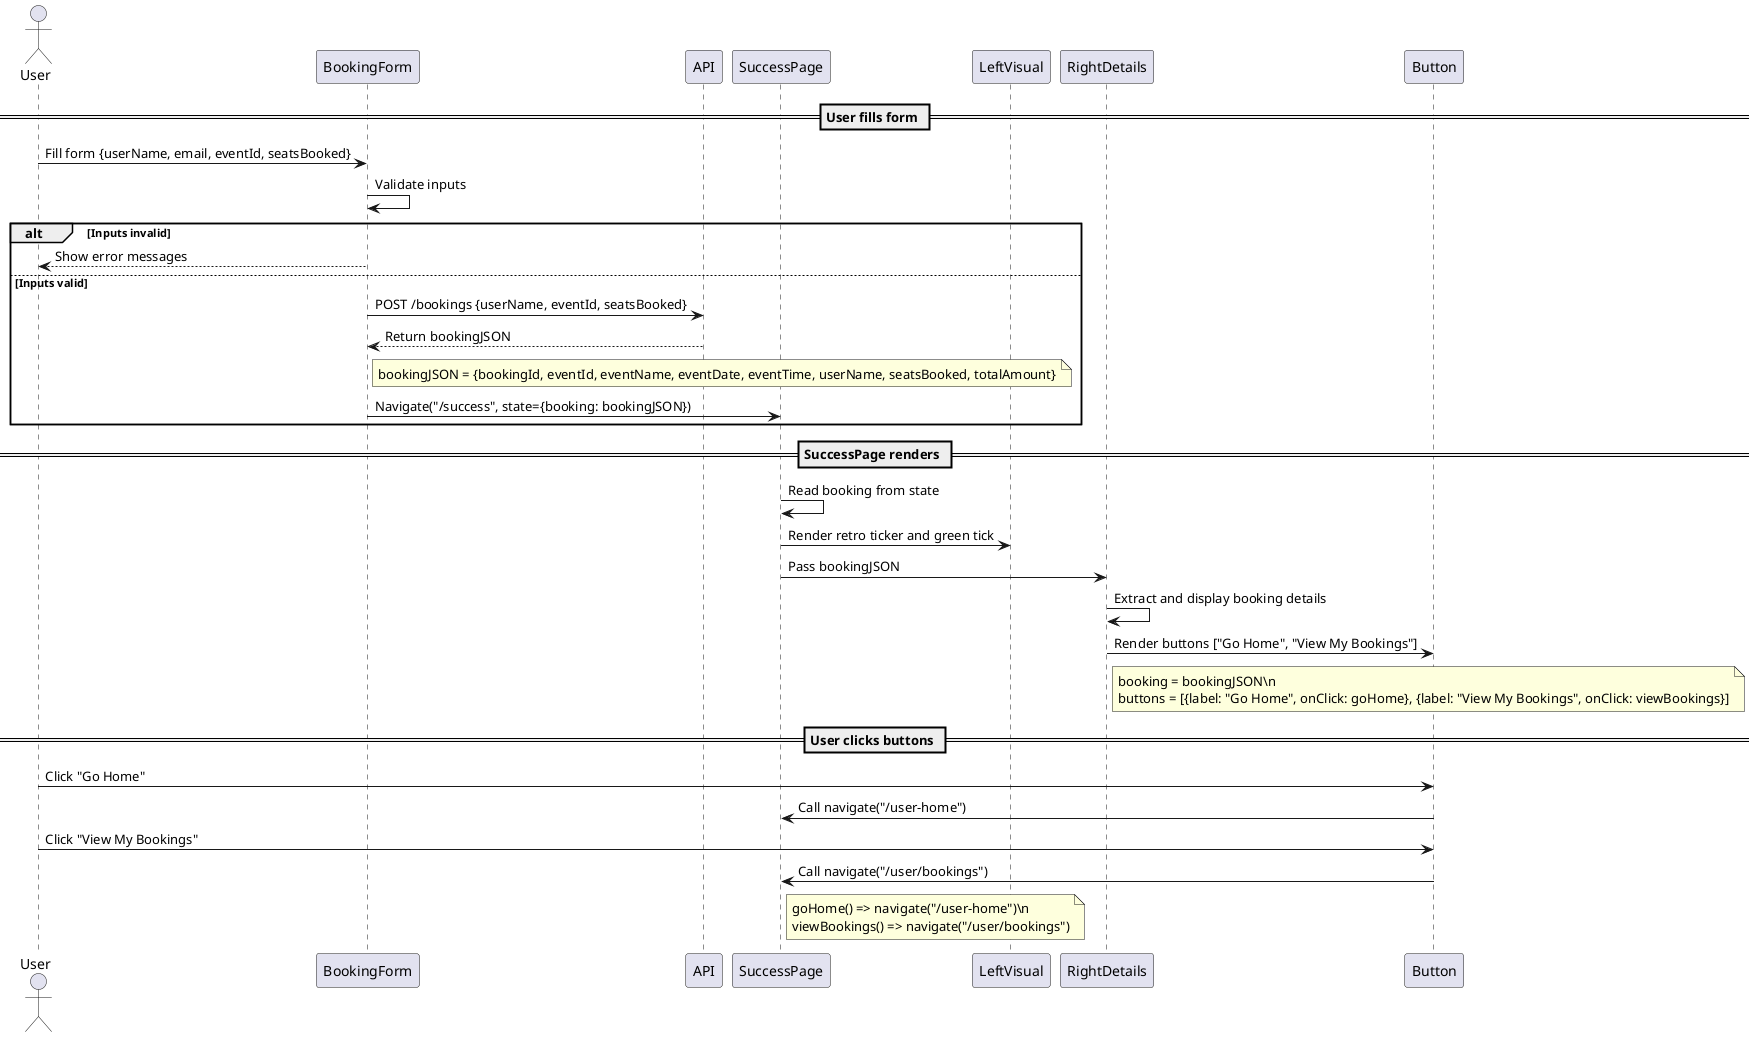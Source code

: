 @startuml
actor User
participant BookingForm
participant API
participant SuccessPage
participant LeftVisual
participant RightDetails
participant Button

== User fills form ==
User -> BookingForm : Fill form {userName, email, eventId, seatsBooked}
BookingForm -> BookingForm : Validate inputs
alt Inputs invalid
    BookingForm --> User : Show error messages
else Inputs valid
    BookingForm -> API : POST /bookings {userName, eventId, seatsBooked}
    API --> BookingForm : Return bookingJSON
    note right of BookingForm
        bookingJSON = {bookingId, eventId, eventName, eventDate, eventTime, userName, seatsBooked, totalAmount}
    end note
    BookingForm -> SuccessPage : Navigate("/success", state={booking: bookingJSON})
end

== SuccessPage renders ==
SuccessPage -> SuccessPage : Read booking from state
SuccessPage -> LeftVisual : Render retro ticker and green tick
SuccessPage -> RightDetails : Pass bookingJSON
RightDetails -> RightDetails : Extract and display booking details
RightDetails -> Button : Render buttons ["Go Home", "View My Bookings"]
note right of RightDetails
booking = bookingJSON\n
buttons = [{label: "Go Home", onClick: goHome}, {label: "View My Bookings", onClick: viewBookings}]
end note

== User clicks buttons ==
User -> Button : Click "Go Home"
Button -> SuccessPage : Call navigate("/user-home")

User -> Button : Click "View My Bookings"
Button -> SuccessPage : Call navigate("/user/bookings")
note right of SuccessPage
goHome() => navigate("/user-home")\n
viewBookings() => navigate("/user/bookings")
end note

@enduml
